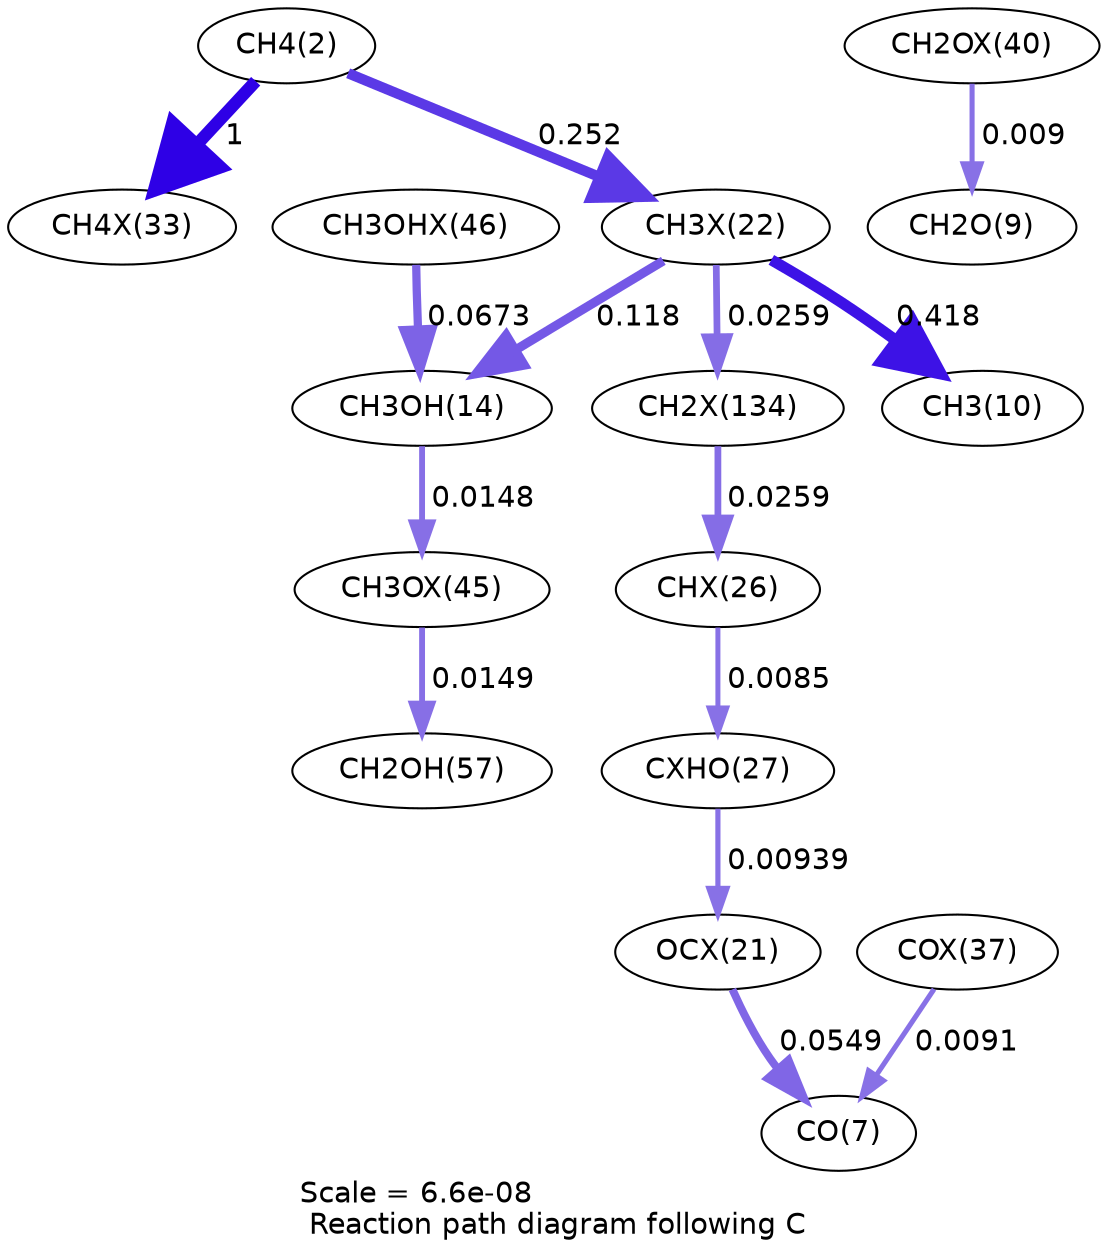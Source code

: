 digraph reaction_paths {
center=1;
s4 -> s49[fontname="Helvetica", penwidth=6, arrowsize=3, color="0.7, 1.5, 0.9"
, label=" 1"];
s4 -> s44[fontname="Helvetica", penwidth=4.96, arrowsize=2.48, color="0.7, 0.752, 0.9"
, label=" 0.252"];
s44 -> s12[fontname="Helvetica", penwidth=5.34, arrowsize=2.67, color="0.7, 0.918, 0.9"
, label=" 0.418"];
s44 -> s16[fontname="Helvetica", penwidth=4.39, arrowsize=2.19, color="0.7, 0.618, 0.9"
, label=" 0.118"];
s44 -> s63[fontname="Helvetica", penwidth=3.24, arrowsize=1.62, color="0.7, 0.526, 0.9"
, label=" 0.0259"];
s59 -> s16[fontname="Helvetica", penwidth=3.96, arrowsize=1.98, color="0.7, 0.567, 0.9"
, label=" 0.0673"];
s16 -> s58[fontname="Helvetica", penwidth=2.82, arrowsize=1.41, color="0.7, 0.515, 0.9"
, label=" 0.0148"];
s63 -> s47[fontname="Helvetica", penwidth=3.24, arrowsize=1.62, color="0.7, 0.526, 0.9"
, label=" 0.0259"];
s47 -> s48[fontname="Helvetica", penwidth=2.4, arrowsize=1.2, color="0.7, 0.508, 0.9"
, label=" 0.0085"];
s58 -> s22[fontname="Helvetica", penwidth=2.82, arrowsize=1.41, color="0.7, 0.515, 0.9"
, label=" 0.0149"];
s56 -> s11[fontname="Helvetica", penwidth=2.44, arrowsize=1.22, color="0.7, 0.509, 0.9"
, label=" 0.009"];
s48 -> s43[fontname="Helvetica", penwidth=2.48, arrowsize=1.24, color="0.7, 0.509, 0.9"
, label=" 0.00939"];
s43 -> s9[fontname="Helvetica", penwidth=3.81, arrowsize=1.9, color="0.7, 0.555, 0.9"
, label=" 0.0549"];
s53 -> s9[fontname="Helvetica", penwidth=2.45, arrowsize=1.23, color="0.7, 0.509, 0.9"
, label=" 0.0091"];
s4 [ fontname="Helvetica", label="CH4(2)"];
s9 [ fontname="Helvetica", label="CO(7)"];
s11 [ fontname="Helvetica", label="CH2O(9)"];
s12 [ fontname="Helvetica", label="CH3(10)"];
s16 [ fontname="Helvetica", label="CH3OH(14)"];
s22 [ fontname="Helvetica", label="CH2OH(57)"];
s43 [ fontname="Helvetica", label="OCX(21)"];
s44 [ fontname="Helvetica", label="CH3X(22)"];
s47 [ fontname="Helvetica", label="CHX(26)"];
s48 [ fontname="Helvetica", label="CXHO(27)"];
s49 [ fontname="Helvetica", label="CH4X(33)"];
s53 [ fontname="Helvetica", label="COX(37)"];
s56 [ fontname="Helvetica", label="CH2OX(40)"];
s58 [ fontname="Helvetica", label="CH3OX(45)"];
s59 [ fontname="Helvetica", label="CH3OHX(46)"];
s63 [ fontname="Helvetica", label="CH2X(134)"];
 label = "Scale = 6.6e-08\l Reaction path diagram following C";
 fontname = "Helvetica";
}
